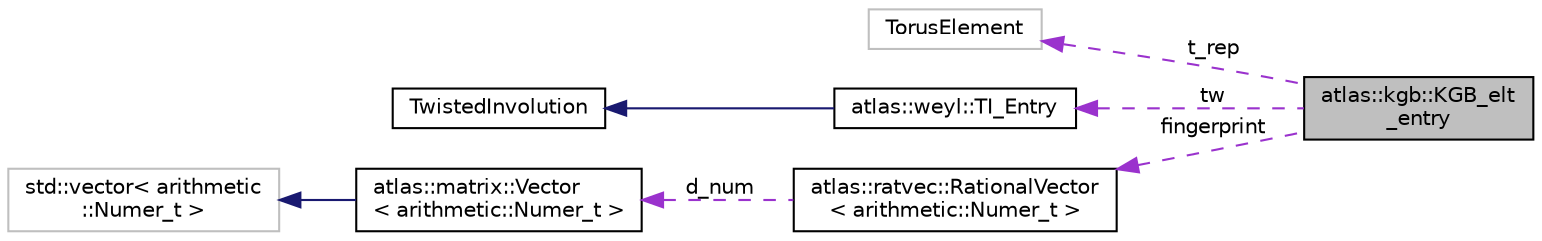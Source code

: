 digraph "atlas::kgb::KGB_elt_entry"
{
  edge [fontname="Helvetica",fontsize="10",labelfontname="Helvetica",labelfontsize="10"];
  node [fontname="Helvetica",fontsize="10",shape=record];
  rankdir="LR";
  Node1 [label="atlas::kgb::KGB_elt\l_entry",height=0.2,width=0.4,color="black", fillcolor="grey75", style="filled", fontcolor="black"];
  Node2 -> Node1 [dir="back",color="darkorchid3",fontsize="10",style="dashed",label=" t_rep" ,fontname="Helvetica"];
  Node2 [label="TorusElement",height=0.2,width=0.4,color="grey75", fillcolor="white", style="filled"];
  Node3 -> Node1 [dir="back",color="darkorchid3",fontsize="10",style="dashed",label=" tw" ,fontname="Helvetica"];
  Node3 [label="atlas::weyl::TI_Entry",height=0.2,width=0.4,color="black", fillcolor="white", style="filled",URL="$structatlas_1_1weyl_1_1TI__Entry.html"];
  Node4 -> Node3 [dir="back",color="midnightblue",fontsize="10",style="solid",fontname="Helvetica"];
  Node4 [label="TwistedInvolution",height=0.2,width=0.4,color="black", fillcolor="white", style="filled",URL="$classatlas_1_1weyl_1_1WeylElt.html",tooltip="Element of a Weyl group. "];
  Node5 -> Node1 [dir="back",color="darkorchid3",fontsize="10",style="dashed",label=" fingerprint" ,fontname="Helvetica"];
  Node5 [label="atlas::ratvec::RationalVector\l\< arithmetic::Numer_t \>",height=0.2,width=0.4,color="black", fillcolor="white", style="filled",URL="$classatlas_1_1ratvec_1_1RationalVector.html"];
  Node6 -> Node5 [dir="back",color="darkorchid3",fontsize="10",style="dashed",label=" d_num" ,fontname="Helvetica"];
  Node6 [label="atlas::matrix::Vector\l\< arithmetic::Numer_t \>",height=0.2,width=0.4,color="black", fillcolor="white", style="filled",URL="$classatlas_1_1matrix_1_1Vector.html"];
  Node7 -> Node6 [dir="back",color="midnightblue",fontsize="10",style="solid",fontname="Helvetica"];
  Node7 [label="std::vector\< arithmetic\l::Numer_t  \>",height=0.2,width=0.4,color="grey75", fillcolor="white", style="filled"];
}
